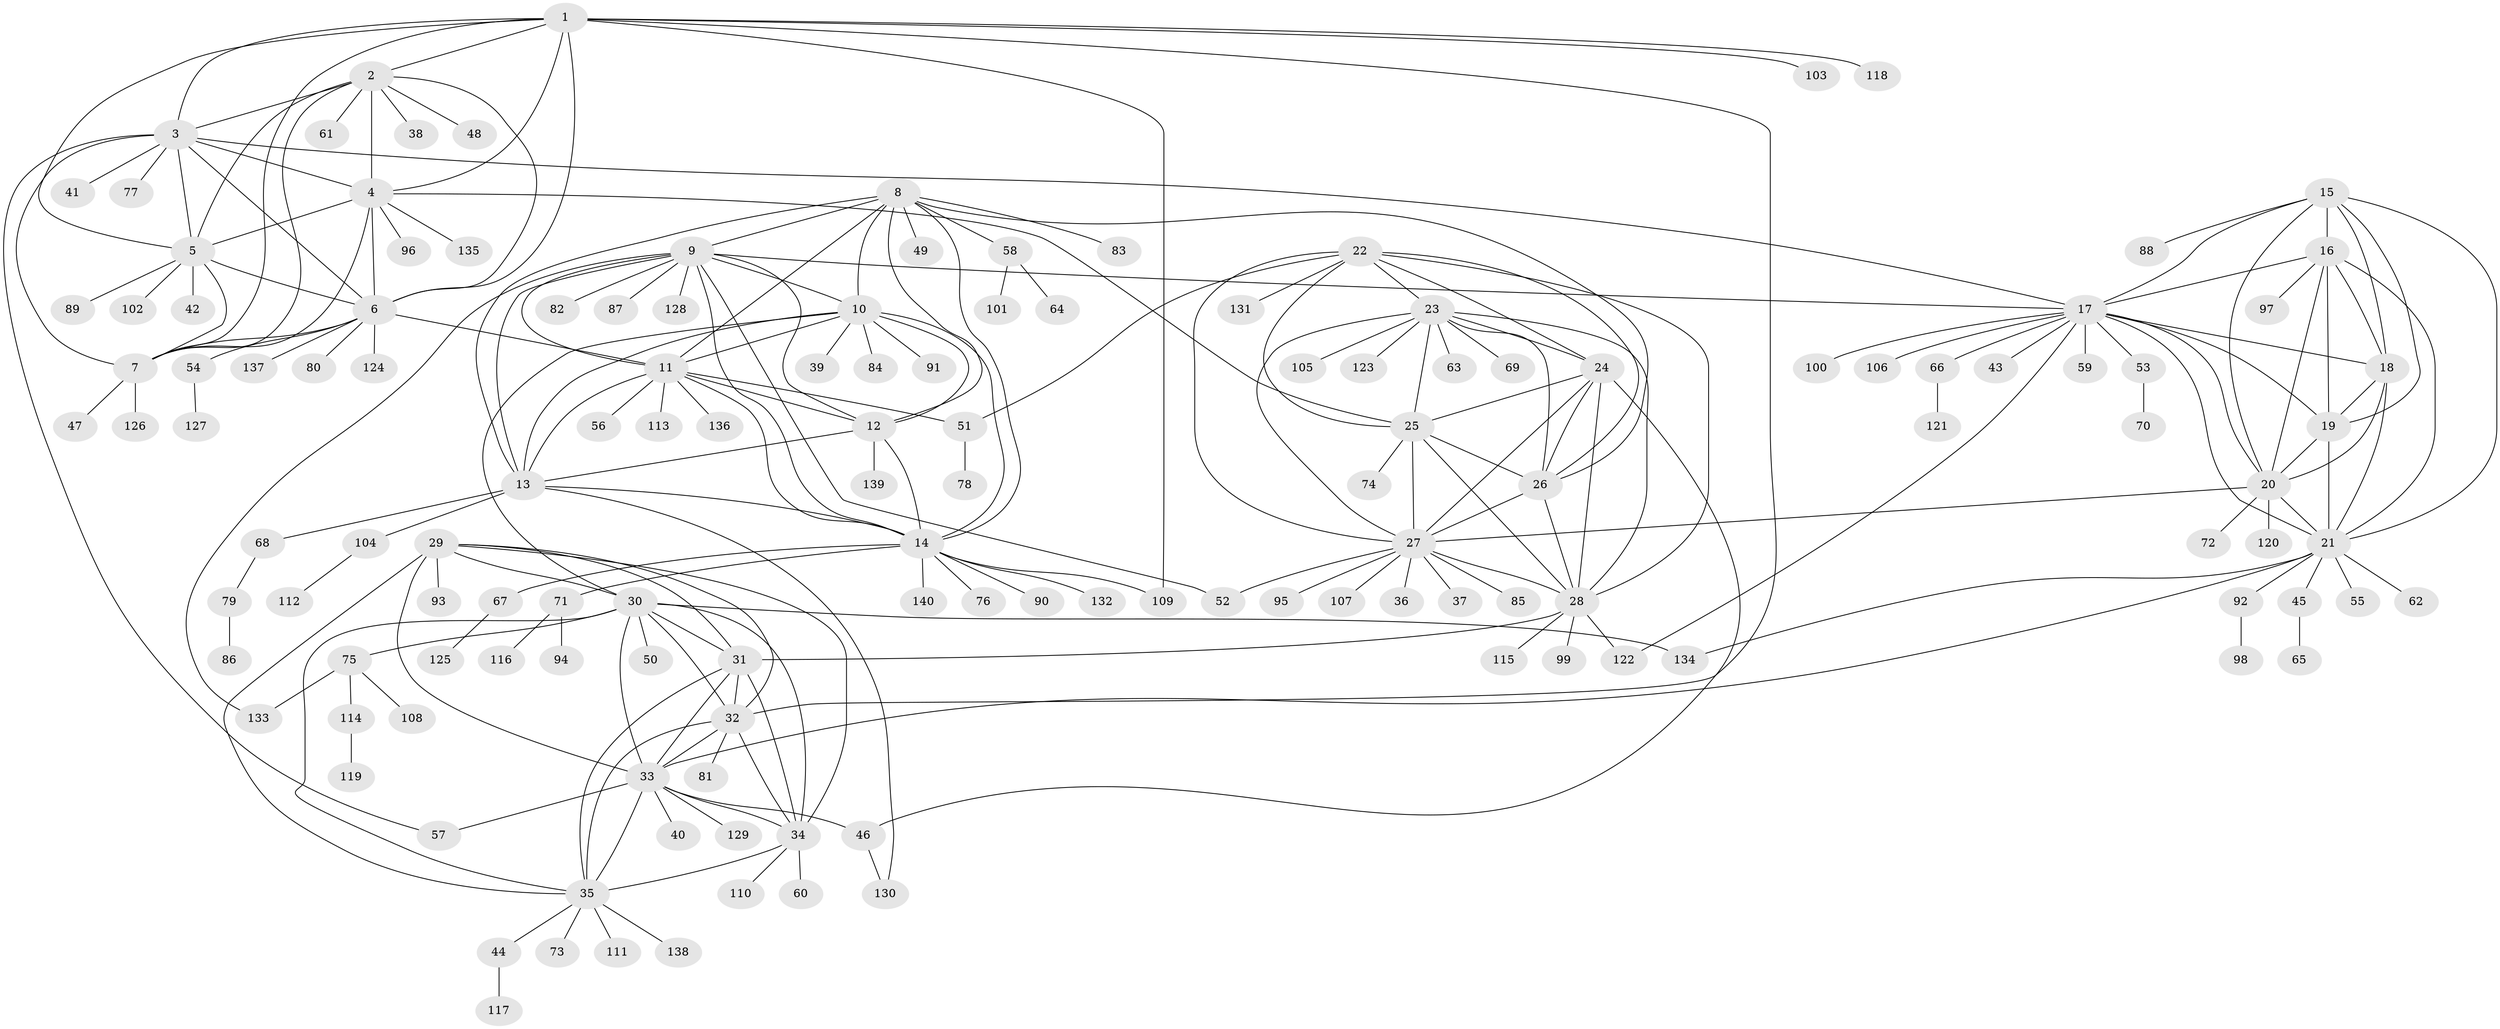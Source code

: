 // coarse degree distribution, {7: 0.047619047619047616, 5: 0.023809523809523808, 13: 0.047619047619047616, 3: 0.07142857142857142, 4: 0.023809523809523808, 10: 0.023809523809523808, 2: 0.11904761904761904, 12: 0.023809523809523808, 1: 0.6190476190476191}
// Generated by graph-tools (version 1.1) at 2025/19/03/04/25 18:19:41]
// undirected, 140 vertices, 229 edges
graph export_dot {
graph [start="1"]
  node [color=gray90,style=filled];
  1;
  2;
  3;
  4;
  5;
  6;
  7;
  8;
  9;
  10;
  11;
  12;
  13;
  14;
  15;
  16;
  17;
  18;
  19;
  20;
  21;
  22;
  23;
  24;
  25;
  26;
  27;
  28;
  29;
  30;
  31;
  32;
  33;
  34;
  35;
  36;
  37;
  38;
  39;
  40;
  41;
  42;
  43;
  44;
  45;
  46;
  47;
  48;
  49;
  50;
  51;
  52;
  53;
  54;
  55;
  56;
  57;
  58;
  59;
  60;
  61;
  62;
  63;
  64;
  65;
  66;
  67;
  68;
  69;
  70;
  71;
  72;
  73;
  74;
  75;
  76;
  77;
  78;
  79;
  80;
  81;
  82;
  83;
  84;
  85;
  86;
  87;
  88;
  89;
  90;
  91;
  92;
  93;
  94;
  95;
  96;
  97;
  98;
  99;
  100;
  101;
  102;
  103;
  104;
  105;
  106;
  107;
  108;
  109;
  110;
  111;
  112;
  113;
  114;
  115;
  116;
  117;
  118;
  119;
  120;
  121;
  122;
  123;
  124;
  125;
  126;
  127;
  128;
  129;
  130;
  131;
  132;
  133;
  134;
  135;
  136;
  137;
  138;
  139;
  140;
  1 -- 2;
  1 -- 3;
  1 -- 4;
  1 -- 5;
  1 -- 6;
  1 -- 7;
  1 -- 32;
  1 -- 103;
  1 -- 109;
  1 -- 118;
  2 -- 3;
  2 -- 4;
  2 -- 5;
  2 -- 6;
  2 -- 7;
  2 -- 38;
  2 -- 48;
  2 -- 61;
  3 -- 4;
  3 -- 5;
  3 -- 6;
  3 -- 7;
  3 -- 17;
  3 -- 41;
  3 -- 57;
  3 -- 77;
  4 -- 5;
  4 -- 6;
  4 -- 7;
  4 -- 25;
  4 -- 96;
  4 -- 135;
  5 -- 6;
  5 -- 7;
  5 -- 42;
  5 -- 89;
  5 -- 102;
  6 -- 7;
  6 -- 11;
  6 -- 54;
  6 -- 80;
  6 -- 124;
  6 -- 137;
  7 -- 47;
  7 -- 126;
  8 -- 9;
  8 -- 10;
  8 -- 11;
  8 -- 12;
  8 -- 13;
  8 -- 14;
  8 -- 26;
  8 -- 49;
  8 -- 58;
  8 -- 83;
  9 -- 10;
  9 -- 11;
  9 -- 12;
  9 -- 13;
  9 -- 14;
  9 -- 17;
  9 -- 52;
  9 -- 82;
  9 -- 87;
  9 -- 128;
  9 -- 133;
  10 -- 11;
  10 -- 12;
  10 -- 13;
  10 -- 14;
  10 -- 30;
  10 -- 39;
  10 -- 84;
  10 -- 91;
  11 -- 12;
  11 -- 13;
  11 -- 14;
  11 -- 51;
  11 -- 56;
  11 -- 113;
  11 -- 136;
  12 -- 13;
  12 -- 14;
  12 -- 139;
  13 -- 14;
  13 -- 68;
  13 -- 104;
  13 -- 130;
  14 -- 67;
  14 -- 71;
  14 -- 76;
  14 -- 90;
  14 -- 109;
  14 -- 132;
  14 -- 140;
  15 -- 16;
  15 -- 17;
  15 -- 18;
  15 -- 19;
  15 -- 20;
  15 -- 21;
  15 -- 88;
  16 -- 17;
  16 -- 18;
  16 -- 19;
  16 -- 20;
  16 -- 21;
  16 -- 97;
  17 -- 18;
  17 -- 19;
  17 -- 20;
  17 -- 21;
  17 -- 43;
  17 -- 53;
  17 -- 59;
  17 -- 66;
  17 -- 100;
  17 -- 106;
  17 -- 122;
  18 -- 19;
  18 -- 20;
  18 -- 21;
  19 -- 20;
  19 -- 21;
  20 -- 21;
  20 -- 27;
  20 -- 72;
  20 -- 120;
  21 -- 33;
  21 -- 45;
  21 -- 55;
  21 -- 62;
  21 -- 92;
  21 -- 134;
  22 -- 23;
  22 -- 24;
  22 -- 25;
  22 -- 26;
  22 -- 27;
  22 -- 28;
  22 -- 51;
  22 -- 131;
  23 -- 24;
  23 -- 25;
  23 -- 26;
  23 -- 27;
  23 -- 28;
  23 -- 63;
  23 -- 69;
  23 -- 105;
  23 -- 123;
  24 -- 25;
  24 -- 26;
  24 -- 27;
  24 -- 28;
  24 -- 46;
  25 -- 26;
  25 -- 27;
  25 -- 28;
  25 -- 74;
  26 -- 27;
  26 -- 28;
  27 -- 28;
  27 -- 36;
  27 -- 37;
  27 -- 52;
  27 -- 85;
  27 -- 95;
  27 -- 107;
  28 -- 31;
  28 -- 99;
  28 -- 115;
  28 -- 122;
  29 -- 30;
  29 -- 31;
  29 -- 32;
  29 -- 33;
  29 -- 34;
  29 -- 35;
  29 -- 93;
  30 -- 31;
  30 -- 32;
  30 -- 33;
  30 -- 34;
  30 -- 35;
  30 -- 50;
  30 -- 75;
  30 -- 134;
  31 -- 32;
  31 -- 33;
  31 -- 34;
  31 -- 35;
  32 -- 33;
  32 -- 34;
  32 -- 35;
  32 -- 81;
  33 -- 34;
  33 -- 35;
  33 -- 40;
  33 -- 46;
  33 -- 57;
  33 -- 129;
  34 -- 35;
  34 -- 60;
  34 -- 110;
  35 -- 44;
  35 -- 73;
  35 -- 111;
  35 -- 138;
  44 -- 117;
  45 -- 65;
  46 -- 130;
  51 -- 78;
  53 -- 70;
  54 -- 127;
  58 -- 64;
  58 -- 101;
  66 -- 121;
  67 -- 125;
  68 -- 79;
  71 -- 94;
  71 -- 116;
  75 -- 108;
  75 -- 114;
  75 -- 133;
  79 -- 86;
  92 -- 98;
  104 -- 112;
  114 -- 119;
}
